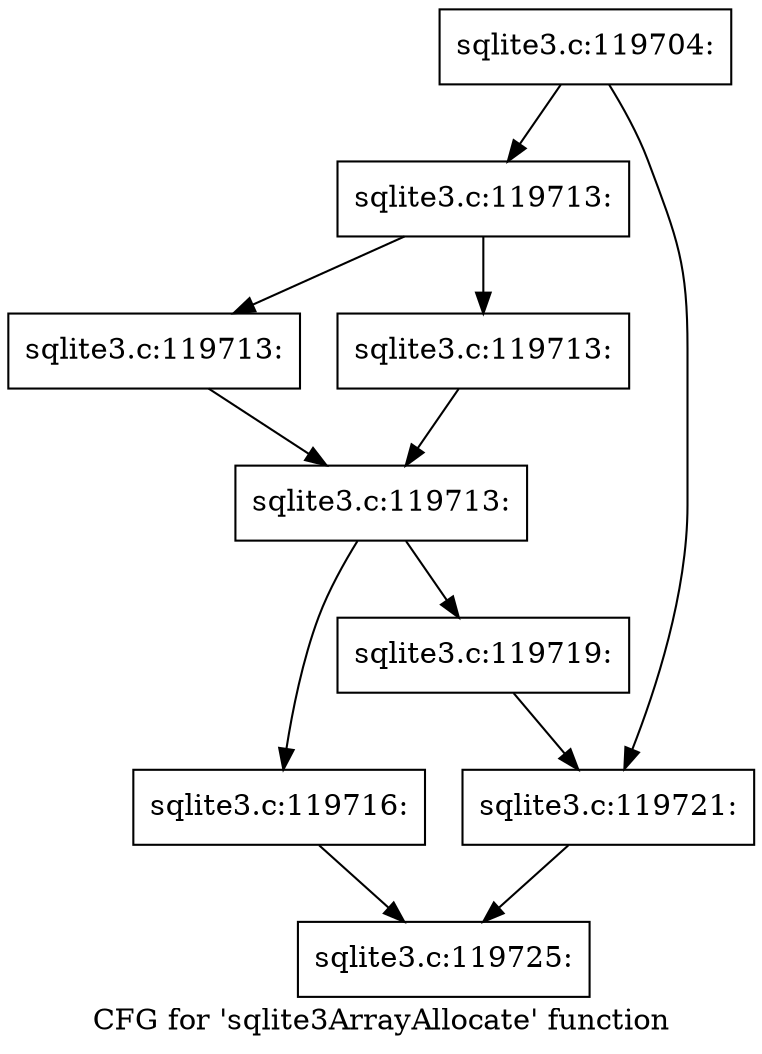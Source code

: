 digraph "CFG for 'sqlite3ArrayAllocate' function" {
	label="CFG for 'sqlite3ArrayAllocate' function";

	Node0x55c0f9c1dad0 [shape=record,label="{sqlite3.c:119704:}"];
	Node0x55c0f9c1dad0 -> Node0x55c0f9c29580;
	Node0x55c0f9c1dad0 -> Node0x55c0f9c295d0;
	Node0x55c0f9c29580 [shape=record,label="{sqlite3.c:119713:}"];
	Node0x55c0f9c29580 -> Node0x55c0f9c29ea0;
	Node0x55c0f9c29580 -> Node0x55c0f9c29ef0;
	Node0x55c0f9c29ea0 [shape=record,label="{sqlite3.c:119713:}"];
	Node0x55c0f9c29ea0 -> Node0x55c0f9c29f40;
	Node0x55c0f9c29ef0 [shape=record,label="{sqlite3.c:119713:}"];
	Node0x55c0f9c29ef0 -> Node0x55c0f9c29f40;
	Node0x55c0f9c29f40 [shape=record,label="{sqlite3.c:119713:}"];
	Node0x55c0f9c29f40 -> Node0x55c0f9c2ae90;
	Node0x55c0f9c29f40 -> Node0x55c0f9c2aee0;
	Node0x55c0f9c2ae90 [shape=record,label="{sqlite3.c:119716:}"];
	Node0x55c0f9c2ae90 -> Node0x55c0f60cbb10;
	Node0x55c0f9c2aee0 [shape=record,label="{sqlite3.c:119719:}"];
	Node0x55c0f9c2aee0 -> Node0x55c0f9c295d0;
	Node0x55c0f9c295d0 [shape=record,label="{sqlite3.c:119721:}"];
	Node0x55c0f9c295d0 -> Node0x55c0f60cbb10;
	Node0x55c0f60cbb10 [shape=record,label="{sqlite3.c:119725:}"];
}
